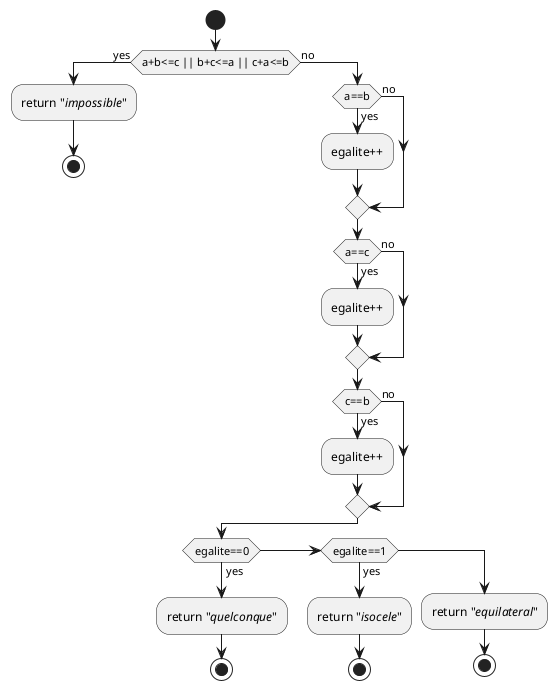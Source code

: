 ﻿@startuml

start

	if (a+b<=c || b+c<=a || c+a<=b) then (yes)
		:return "//impossible//";
		stop
	else (no)

		if (a==b) then (yes)
			:egalite++;
		else (no)
		endif

		if (a==c) then (yes)
			:egalite++;
		else (no)
		endif
		
		if (c==b) then (yes)
			:egalite++;
		else (no)
		endif
		
		if (egalite==0)	then (yes)
			:return "//quelconque//";
			stop
		elseif (egalite==1) then (yes)
			:return "//isocele//";
			stop
		else
			:return "//equilateral//";
			stop
		endif
		
	endif

@enduml

